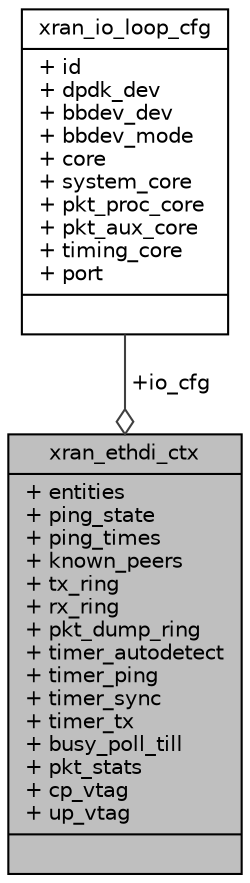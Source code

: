 digraph "xran_ethdi_ctx"
{
 // LATEX_PDF_SIZE
  edge [fontname="Helvetica",fontsize="10",labelfontname="Helvetica",labelfontsize="10"];
  node [fontname="Helvetica",fontsize="10",shape=record];
  Node1 [label="{xran_ethdi_ctx\n|+ entities\l+ ping_state\l+ ping_times\l+ known_peers\l+ tx_ring\l+ rx_ring\l+ pkt_dump_ring\l+ timer_autodetect\l+ timer_ping\l+ timer_sync\l+ timer_tx\l+ busy_poll_till\l+ pkt_stats\l+ cp_vtag\l+ up_vtag\l|}",height=0.2,width=0.4,color="black", fillcolor="grey75", style="filled", fontcolor="black",tooltip=" "];
  Node2 -> Node1 [color="grey25",fontsize="10",style="solid",label=" +io_cfg" ,arrowhead="odiamond",fontname="Helvetica"];
  Node2 [label="{xran_io_loop_cfg\n|+ id\l+ dpdk_dev\l+ bbdev_dev\l+ bbdev_mode\l+ core\l+ system_core\l+ pkt_proc_core\l+ pkt_aux_core\l+ timing_core\l+ port\l|}",height=0.2,width=0.4,color="black", fillcolor="white", style="filled",URL="$structxran__io__loop__cfg.html",tooltip=" "];
}
